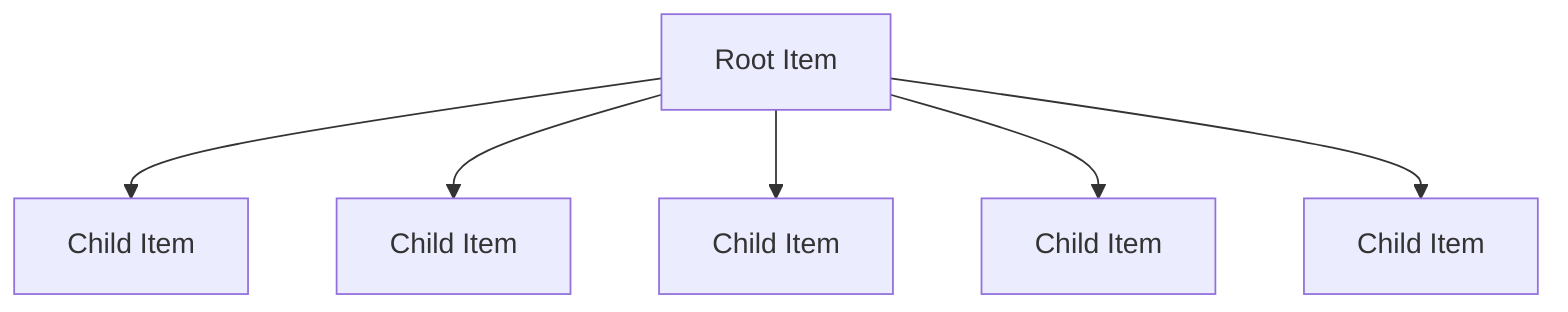 flowchart
    root[Root Item]
    root-->childa[Child Item]
    root-->childb[Child Item]
    root-->childc[Child Item]
    root-->childd[Child Item]
    root-->childe[Child Item]